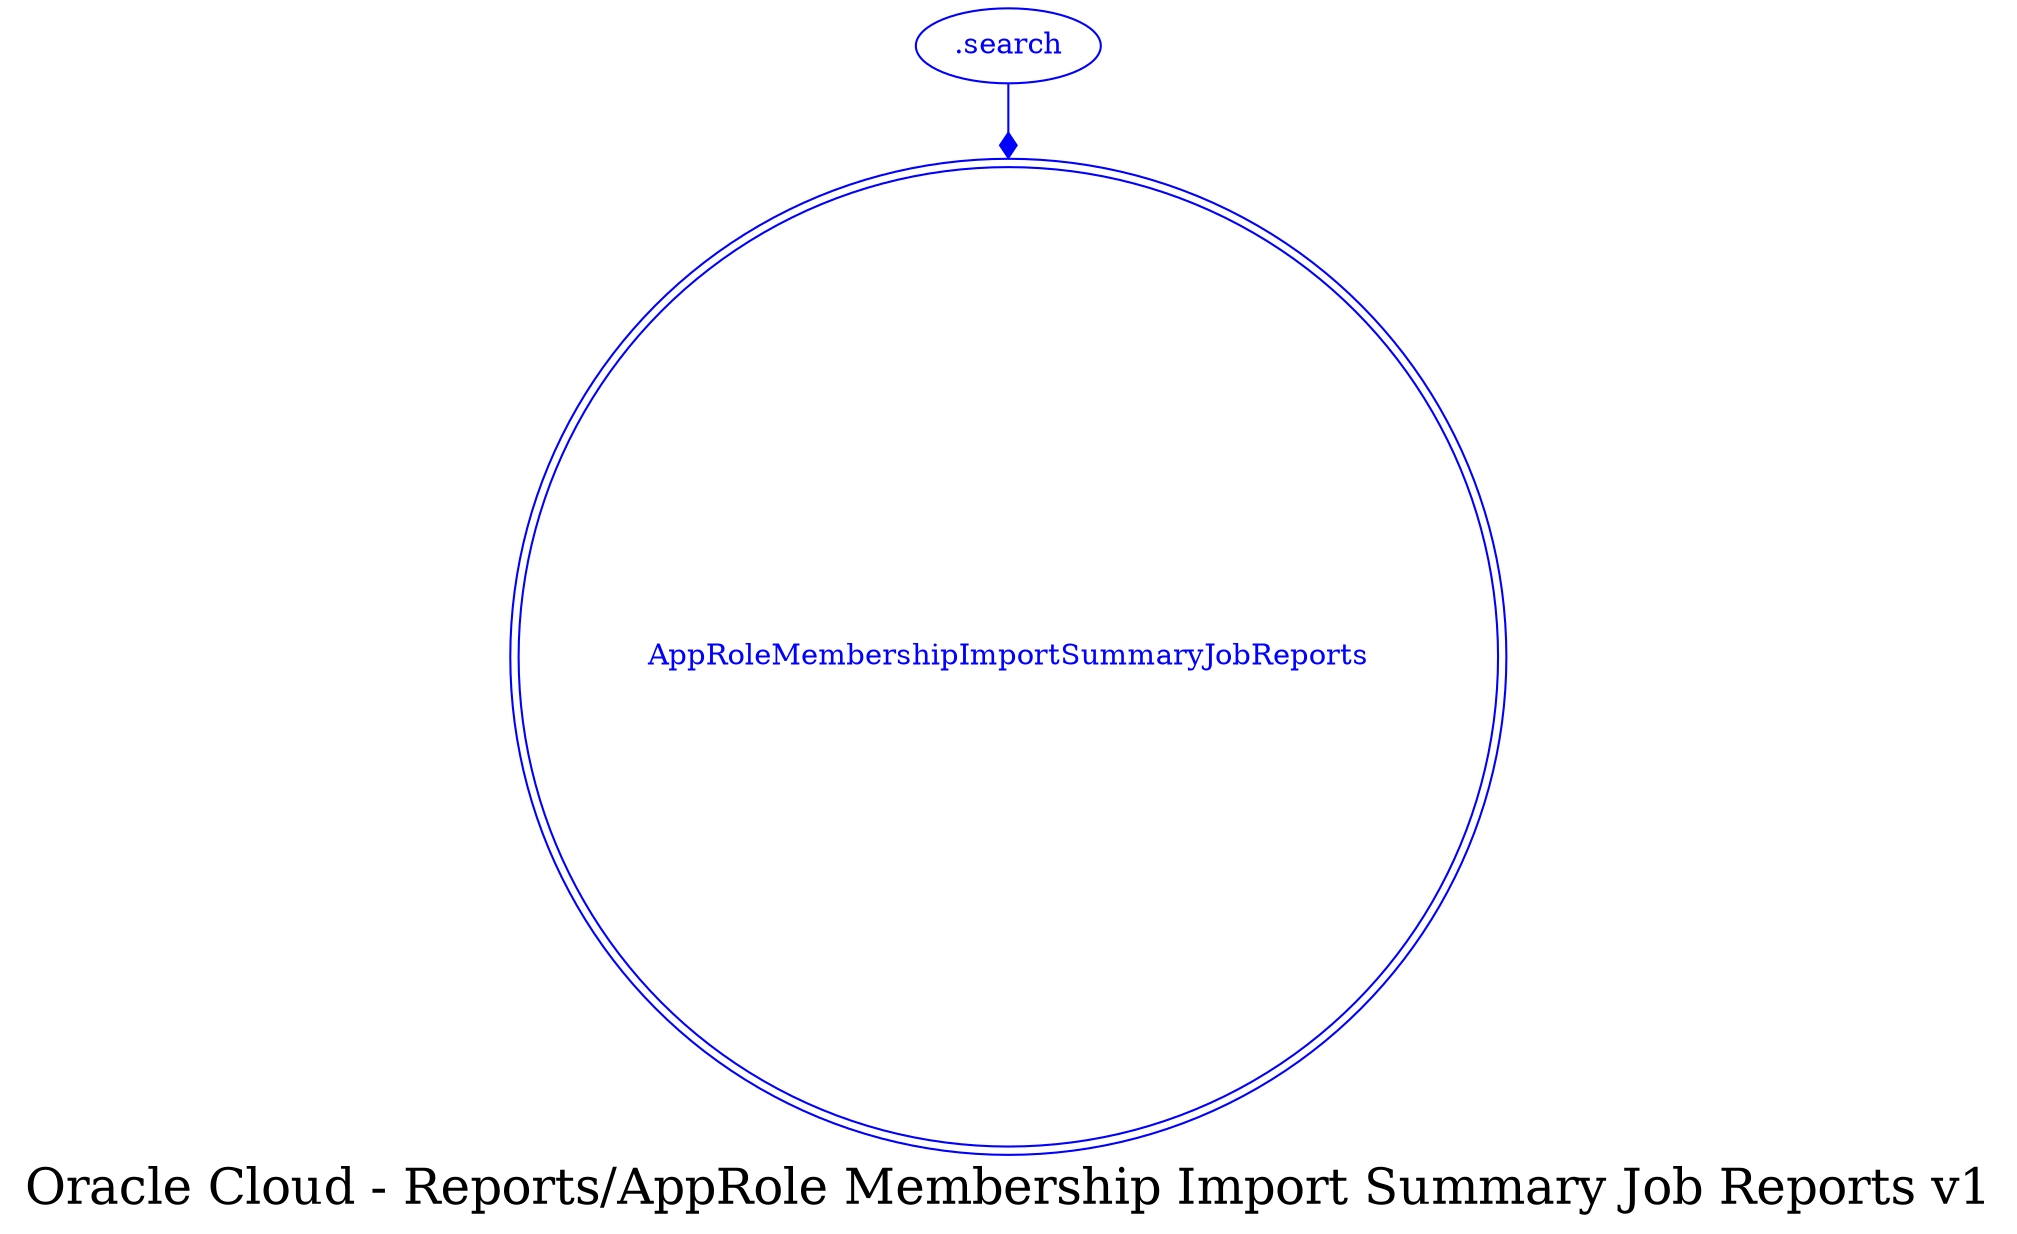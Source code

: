 digraph LexiconGraph {
graph[label="Oracle Cloud - Reports/AppRole Membership Import Summary Job Reports v1", fontsize=24]
splines=true
"AppRoleMembershipImportSummaryJobReports" [color=blue, fontcolor=blue, shape=doublecircle]
".search" -> "AppRoleMembershipImportSummaryJobReports" [color=blue, fontcolor=blue, arrowhead=diamond, arrowtail=none]
".search" [color=blue, fontcolor=blue, shape=ellipse]
}
